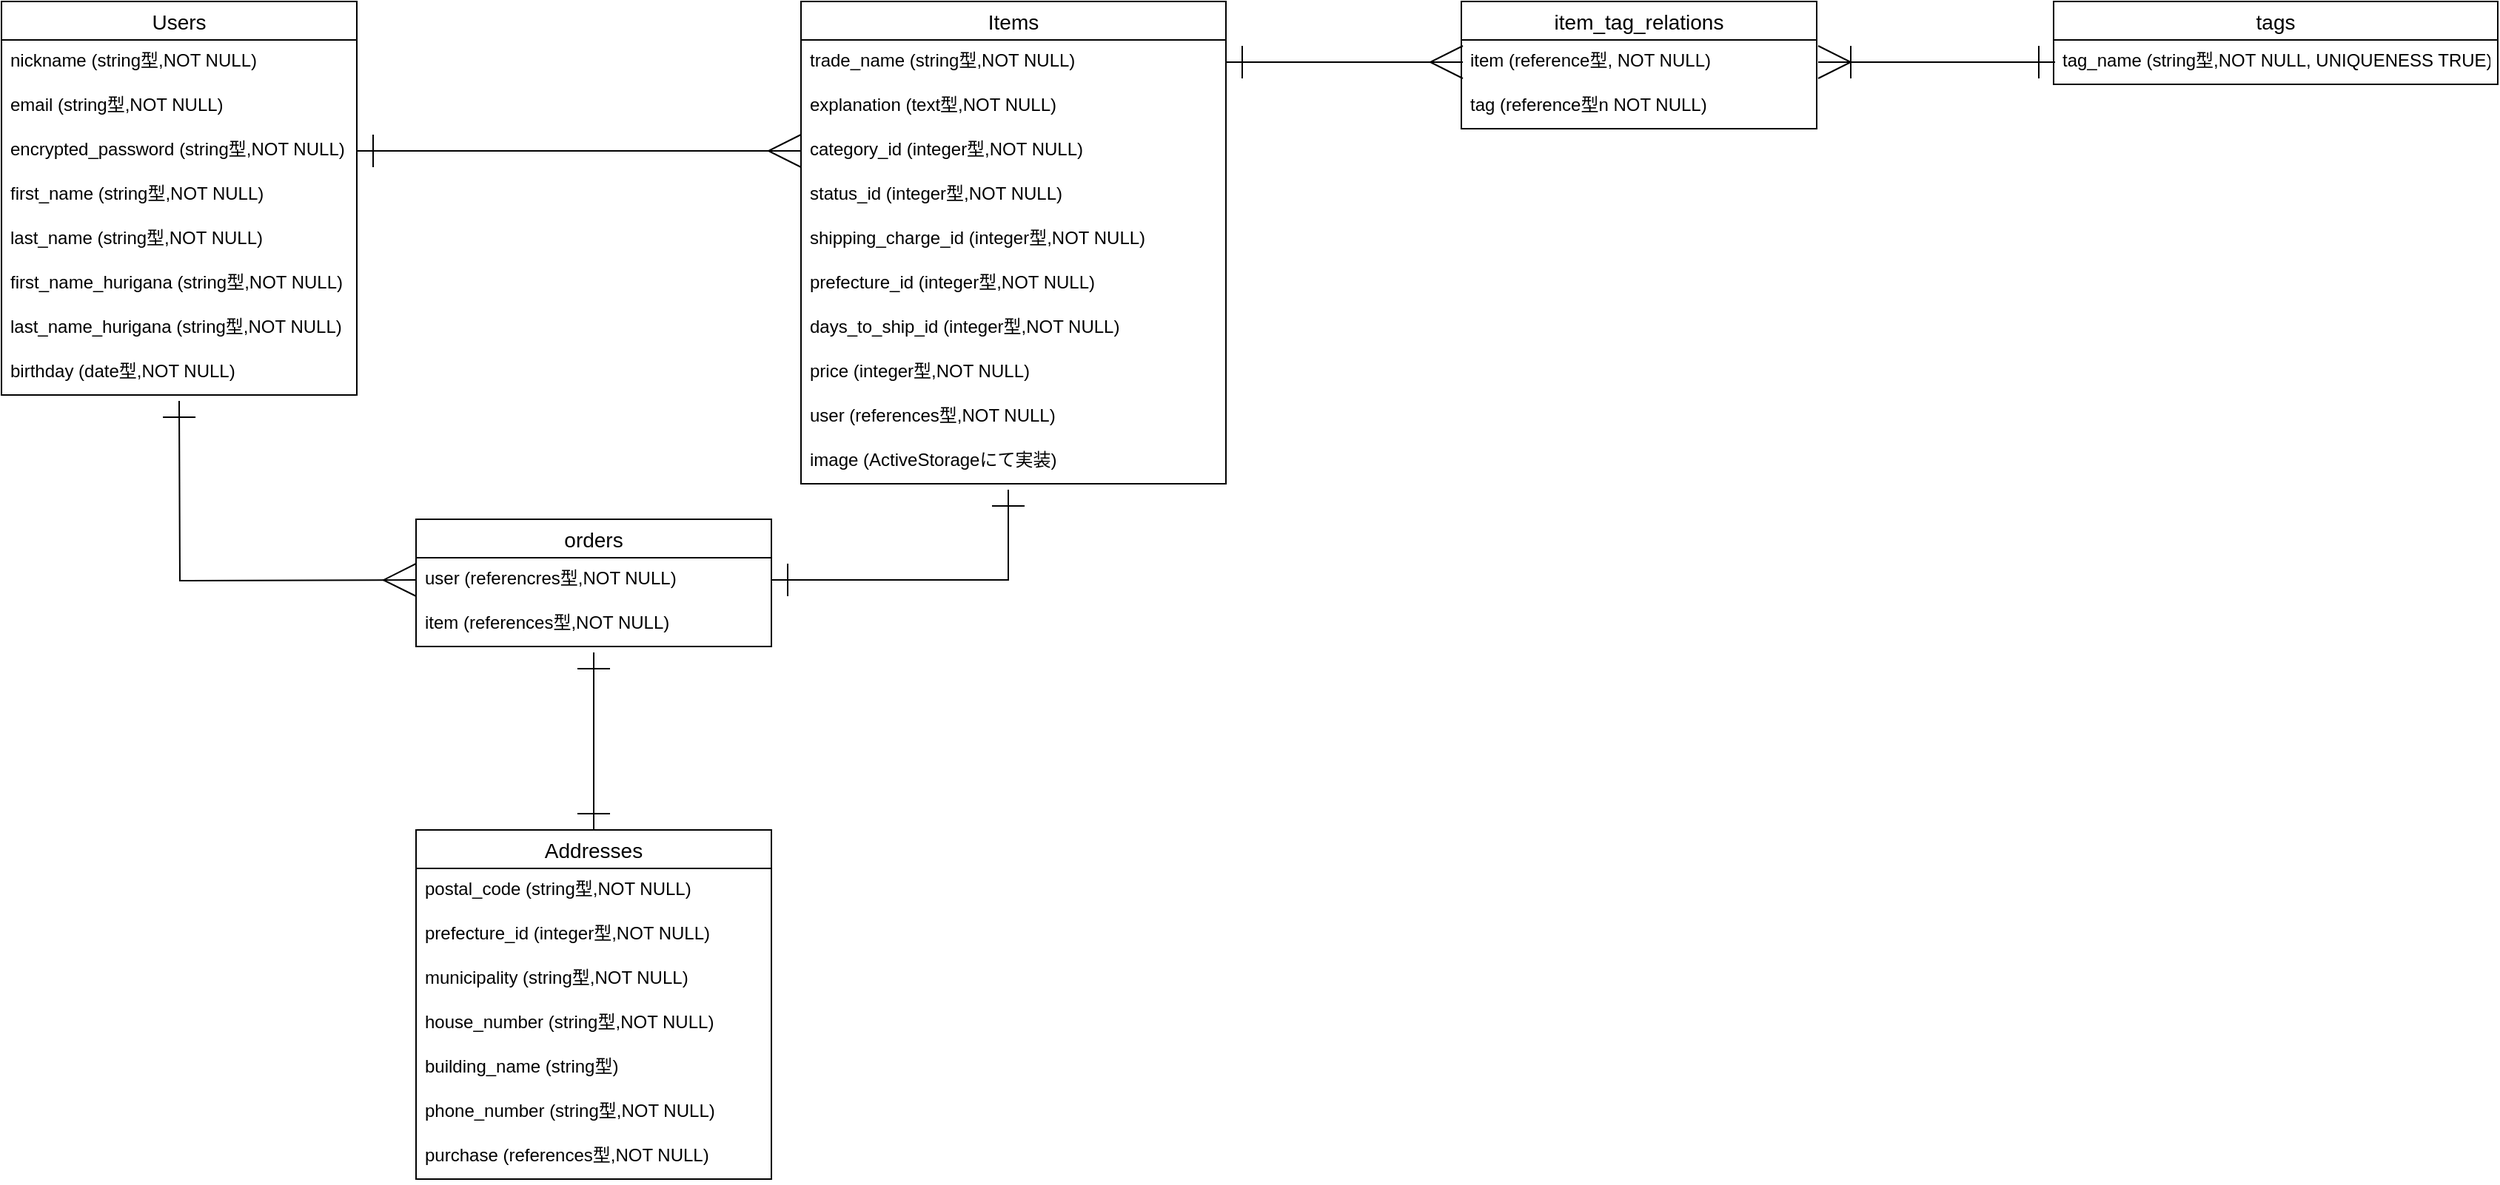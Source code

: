 <mxfile>
    <diagram id="xvdOvyDyQPUix0IGSQIK" name="ページ1">
        <mxGraphModel dx="1915" dy="976" grid="1" gridSize="10" guides="1" tooltips="1" connect="1" arrows="1" fold="1" page="1" pageScale="1" pageWidth="827" pageHeight="1169" math="0" shadow="0">
            <root>
                <mxCell id="0"/>
                <mxCell id="1" parent="0"/>
                <mxCell id="T6ct1utlWs2aoBecvykT-66" value="Users" style="swimlane;fontStyle=0;childLayout=stackLayout;horizontal=1;startSize=26;horizontalStack=0;resizeParent=1;resizeParentMax=0;resizeLast=0;collapsible=1;marginBottom=0;align=center;fontSize=14;" parent="1" vertex="1">
                    <mxGeometry x="-827" y="40" width="240" height="266" as="geometry"/>
                </mxCell>
                <mxCell id="T6ct1utlWs2aoBecvykT-67" value="nickname (string型,NOT NULL)" style="text;strokeColor=none;fillColor=none;spacingLeft=4;spacingRight=4;overflow=hidden;rotatable=0;points=[[0,0.5],[1,0.5]];portConstraint=eastwest;fontSize=12;" parent="T6ct1utlWs2aoBecvykT-66" vertex="1">
                    <mxGeometry y="26" width="240" height="30" as="geometry"/>
                </mxCell>
                <mxCell id="T6ct1utlWs2aoBecvykT-68" value="email (string型,NOT NULL)" style="text;strokeColor=none;fillColor=none;spacingLeft=4;spacingRight=4;overflow=hidden;rotatable=0;points=[[0,0.5],[1,0.5]];portConstraint=eastwest;fontSize=12;" parent="T6ct1utlWs2aoBecvykT-66" vertex="1">
                    <mxGeometry y="56" width="240" height="30" as="geometry"/>
                </mxCell>
                <mxCell id="T6ct1utlWs2aoBecvykT-105" value="encrypted_password (string型,NOT NULL)" style="text;strokeColor=none;fillColor=none;spacingLeft=4;spacingRight=4;overflow=hidden;rotatable=0;points=[[0,0.5],[1,0.5]];portConstraint=eastwest;fontSize=12;" parent="T6ct1utlWs2aoBecvykT-66" vertex="1">
                    <mxGeometry y="86" width="240" height="30" as="geometry"/>
                </mxCell>
                <mxCell id="T6ct1utlWs2aoBecvykT-82" value="first_name (string型,NOT NULL)" style="text;strokeColor=none;fillColor=none;spacingLeft=4;spacingRight=4;overflow=hidden;rotatable=0;points=[[0,0.5],[1,0.5]];portConstraint=eastwest;fontSize=12;rounded=0;" parent="T6ct1utlWs2aoBecvykT-66" vertex="1">
                    <mxGeometry y="116" width="240" height="30" as="geometry"/>
                </mxCell>
                <mxCell id="T6ct1utlWs2aoBecvykT-83" value="last_name (string型,NOT NULL)" style="text;strokeColor=none;fillColor=none;spacingLeft=4;spacingRight=4;overflow=hidden;rotatable=0;points=[[0,0.5],[1,0.5]];portConstraint=eastwest;fontSize=12;rounded=0;" parent="T6ct1utlWs2aoBecvykT-66" vertex="1">
                    <mxGeometry y="146" width="240" height="30" as="geometry"/>
                </mxCell>
                <mxCell id="T6ct1utlWs2aoBecvykT-88" value="first_name_hurigana (string型,NOT NULL)" style="text;strokeColor=none;fillColor=none;spacingLeft=4;spacingRight=4;overflow=hidden;rotatable=0;points=[[0,0.5],[1,0.5]];portConstraint=eastwest;fontSize=12;rounded=0;" parent="T6ct1utlWs2aoBecvykT-66" vertex="1">
                    <mxGeometry y="176" width="240" height="30" as="geometry"/>
                </mxCell>
                <mxCell id="T6ct1utlWs2aoBecvykT-87" value="last_name_hurigana (string型,NOT NULL)" style="text;strokeColor=none;fillColor=none;spacingLeft=4;spacingRight=4;overflow=hidden;rotatable=0;points=[[0,0.5],[1,0.5]];portConstraint=eastwest;fontSize=12;rounded=0;" parent="T6ct1utlWs2aoBecvykT-66" vertex="1">
                    <mxGeometry y="206" width="240" height="30" as="geometry"/>
                </mxCell>
                <mxCell id="T6ct1utlWs2aoBecvykT-89" value="birthday (date型,NOT NULL)" style="text;strokeColor=none;fillColor=none;spacingLeft=4;spacingRight=4;overflow=hidden;rotatable=0;points=[[0,0.5],[1,0.5]];portConstraint=eastwest;fontSize=12;rounded=0;" parent="T6ct1utlWs2aoBecvykT-66" vertex="1">
                    <mxGeometry y="236" width="240" height="30" as="geometry"/>
                </mxCell>
                <mxCell id="T6ct1utlWs2aoBecvykT-116" style="edgeStyle=orthogonalEdgeStyle;rounded=0;orthogonalLoop=1;jettySize=auto;html=1;exitX=0.5;exitY=0;exitDx=0;exitDy=0;startArrow=ERone;startFill=0;endArrow=ERone;endFill=0;startSize=20;endSize=20;targetPerimeterSpacing=0;strokeWidth=1;" parent="1" source="T6ct1utlWs2aoBecvykT-70" edge="1">
                    <mxGeometry relative="1" as="geometry">
                        <mxPoint x="-427" y="480" as="targetPoint"/>
                    </mxGeometry>
                </mxCell>
                <mxCell id="T6ct1utlWs2aoBecvykT-70" value="Addresses" style="swimlane;fontStyle=0;childLayout=stackLayout;horizontal=1;startSize=26;horizontalStack=0;resizeParent=1;resizeParentMax=0;resizeLast=0;collapsible=1;marginBottom=0;align=center;fontSize=14;" parent="1" vertex="1">
                    <mxGeometry x="-547" y="600" width="240" height="236" as="geometry"/>
                </mxCell>
                <mxCell id="T6ct1utlWs2aoBecvykT-71" value="postal_code (string型,NOT NULL)" style="text;strokeColor=none;fillColor=none;spacingLeft=4;spacingRight=4;overflow=hidden;rotatable=0;points=[[0,0.5],[1,0.5]];portConstraint=eastwest;fontSize=12;" parent="T6ct1utlWs2aoBecvykT-70" vertex="1">
                    <mxGeometry y="26" width="240" height="30" as="geometry"/>
                </mxCell>
                <mxCell id="T6ct1utlWs2aoBecvykT-72" value="prefecture_id (integer型,NOT NULL)" style="text;strokeColor=none;fillColor=none;spacingLeft=4;spacingRight=4;overflow=hidden;rotatable=0;points=[[0,0.5],[1,0.5]];portConstraint=eastwest;fontSize=12;" parent="T6ct1utlWs2aoBecvykT-70" vertex="1">
                    <mxGeometry y="56" width="240" height="30" as="geometry"/>
                </mxCell>
                <mxCell id="T6ct1utlWs2aoBecvykT-73" value="municipality (string型,NOT NULL)" style="text;strokeColor=none;fillColor=none;spacingLeft=4;spacingRight=4;overflow=hidden;rotatable=0;points=[[0,0.5],[1,0.5]];portConstraint=eastwest;fontSize=12;" parent="T6ct1utlWs2aoBecvykT-70" vertex="1">
                    <mxGeometry y="86" width="240" height="30" as="geometry"/>
                </mxCell>
                <mxCell id="T6ct1utlWs2aoBecvykT-100" value="house_number (string型,NOT NULL)" style="text;strokeColor=none;fillColor=none;spacingLeft=4;spacingRight=4;overflow=hidden;rotatable=0;points=[[0,0.5],[1,0.5]];portConstraint=eastwest;fontSize=12;" parent="T6ct1utlWs2aoBecvykT-70" vertex="1">
                    <mxGeometry y="116" width="240" height="30" as="geometry"/>
                </mxCell>
                <mxCell id="T6ct1utlWs2aoBecvykT-101" value="building_name (string型)" style="text;strokeColor=none;fillColor=none;spacingLeft=4;spacingRight=4;overflow=hidden;rotatable=0;points=[[0,0.5],[1,0.5]];portConstraint=eastwest;fontSize=12;" parent="T6ct1utlWs2aoBecvykT-70" vertex="1">
                    <mxGeometry y="146" width="240" height="30" as="geometry"/>
                </mxCell>
                <mxCell id="T6ct1utlWs2aoBecvykT-102" value="phone_number (string型,NOT NULL)" style="text;strokeColor=none;fillColor=none;spacingLeft=4;spacingRight=4;overflow=hidden;rotatable=0;points=[[0,0.5],[1,0.5]];portConstraint=eastwest;fontSize=12;" parent="T6ct1utlWs2aoBecvykT-70" vertex="1">
                    <mxGeometry y="176" width="240" height="30" as="geometry"/>
                </mxCell>
                <mxCell id="T6ct1utlWs2aoBecvykT-103" value="purchase (references型,NOT NULL)" style="text;strokeColor=none;fillColor=none;spacingLeft=4;spacingRight=4;overflow=hidden;rotatable=0;points=[[0,0.5],[1,0.5]];portConstraint=eastwest;fontSize=12;" parent="T6ct1utlWs2aoBecvykT-70" vertex="1">
                    <mxGeometry y="206" width="240" height="30" as="geometry"/>
                </mxCell>
                <mxCell id="T6ct1utlWs2aoBecvykT-74" value="orders" style="swimlane;fontStyle=0;childLayout=stackLayout;horizontal=1;startSize=26;horizontalStack=0;resizeParent=1;resizeParentMax=0;resizeLast=0;collapsible=1;marginBottom=0;align=center;fontSize=14;" parent="1" vertex="1">
                    <mxGeometry x="-547" y="390" width="240" height="86" as="geometry"/>
                </mxCell>
                <mxCell id="T6ct1utlWs2aoBecvykT-98" value="user (referencres型,NOT NULL)" style="text;strokeColor=none;fillColor=none;spacingLeft=4;spacingRight=4;overflow=hidden;rotatable=0;points=[[0,0.5],[1,0.5]];portConstraint=eastwest;fontSize=12;" parent="T6ct1utlWs2aoBecvykT-74" vertex="1">
                    <mxGeometry y="26" width="240" height="30" as="geometry"/>
                </mxCell>
                <mxCell id="T6ct1utlWs2aoBecvykT-99" value="item (references型,NOT NULL)" style="text;strokeColor=none;fillColor=none;spacingLeft=4;spacingRight=4;overflow=hidden;rotatable=0;points=[[0,0.5],[1,0.5]];portConstraint=eastwest;fontSize=12;" parent="T6ct1utlWs2aoBecvykT-74" vertex="1">
                    <mxGeometry y="56" width="240" height="30" as="geometry"/>
                </mxCell>
                <mxCell id="T6ct1utlWs2aoBecvykT-78" value="Items" style="swimlane;fontStyle=0;childLayout=stackLayout;horizontal=1;startSize=26;horizontalStack=0;resizeParent=1;resizeParentMax=0;resizeLast=0;collapsible=1;marginBottom=0;align=center;fontSize=14;" parent="1" vertex="1">
                    <mxGeometry x="-287" y="40" width="287" height="326" as="geometry"/>
                </mxCell>
                <mxCell id="T6ct1utlWs2aoBecvykT-79" value="trade_name (string型,NOT NULL)" style="text;strokeColor=none;fillColor=none;spacingLeft=4;spacingRight=4;overflow=hidden;rotatable=0;points=[[0,0.5],[1,0.5]];portConstraint=eastwest;fontSize=12;" parent="T6ct1utlWs2aoBecvykT-78" vertex="1">
                    <mxGeometry y="26" width="287" height="30" as="geometry"/>
                </mxCell>
                <mxCell id="T6ct1utlWs2aoBecvykT-80" value="explanation (text型,NOT NULL)" style="text;strokeColor=none;fillColor=none;spacingLeft=4;spacingRight=4;overflow=hidden;rotatable=0;points=[[0,0.5],[1,0.5]];portConstraint=eastwest;fontSize=12;" parent="T6ct1utlWs2aoBecvykT-78" vertex="1">
                    <mxGeometry y="56" width="287" height="30" as="geometry"/>
                </mxCell>
                <mxCell id="T6ct1utlWs2aoBecvykT-81" value="category_id (integer型,NOT NULL)" style="text;strokeColor=none;fillColor=none;spacingLeft=4;spacingRight=4;overflow=hidden;rotatable=0;points=[[0,0.5],[1,0.5]];portConstraint=eastwest;fontSize=12;" parent="T6ct1utlWs2aoBecvykT-78" vertex="1">
                    <mxGeometry y="86" width="287" height="30" as="geometry"/>
                </mxCell>
                <mxCell id="T6ct1utlWs2aoBecvykT-90" value="status_id (integer型,NOT NULL)" style="text;strokeColor=none;fillColor=none;spacingLeft=4;spacingRight=4;overflow=hidden;rotatable=0;points=[[0,0.5],[1,0.5]];portConstraint=eastwest;fontSize=12;" parent="T6ct1utlWs2aoBecvykT-78" vertex="1">
                    <mxGeometry y="116" width="287" height="30" as="geometry"/>
                </mxCell>
                <mxCell id="T6ct1utlWs2aoBecvykT-92" value="shipping_charge_id (integer型,NOT NULL)" style="text;strokeColor=none;fillColor=none;spacingLeft=4;spacingRight=4;overflow=hidden;rotatable=0;points=[[0,0.5],[1,0.5]];portConstraint=eastwest;fontSize=12;" parent="T6ct1utlWs2aoBecvykT-78" vertex="1">
                    <mxGeometry y="146" width="287" height="30" as="geometry"/>
                </mxCell>
                <mxCell id="T6ct1utlWs2aoBecvykT-91" value="prefecture_id (integer型,NOT NULL)" style="text;strokeColor=none;fillColor=none;spacingLeft=4;spacingRight=4;overflow=hidden;rotatable=0;points=[[0,0.5],[1,0.5]];portConstraint=eastwest;fontSize=12;" parent="T6ct1utlWs2aoBecvykT-78" vertex="1">
                    <mxGeometry y="176" width="287" height="30" as="geometry"/>
                </mxCell>
                <mxCell id="T6ct1utlWs2aoBecvykT-93" value="days_to_ship_id (integer型,NOT NULL)" style="text;strokeColor=none;fillColor=none;spacingLeft=4;spacingRight=4;overflow=hidden;rotatable=0;points=[[0,0.5],[1,0.5]];portConstraint=eastwest;fontSize=12;" parent="T6ct1utlWs2aoBecvykT-78" vertex="1">
                    <mxGeometry y="206" width="287" height="30" as="geometry"/>
                </mxCell>
                <mxCell id="T6ct1utlWs2aoBecvykT-94" value="price (integer型,NOT NULL)" style="text;strokeColor=none;fillColor=none;spacingLeft=4;spacingRight=4;overflow=hidden;rotatable=0;points=[[0,0.5],[1,0.5]];portConstraint=eastwest;fontSize=12;" parent="T6ct1utlWs2aoBecvykT-78" vertex="1">
                    <mxGeometry y="236" width="287" height="30" as="geometry"/>
                </mxCell>
                <mxCell id="T6ct1utlWs2aoBecvykT-95" value="user (references型,NOT NULL)" style="text;strokeColor=none;fillColor=none;spacingLeft=4;spacingRight=4;overflow=hidden;rotatable=0;points=[[0,0.5],[1,0.5]];portConstraint=eastwest;fontSize=12;" parent="T6ct1utlWs2aoBecvykT-78" vertex="1">
                    <mxGeometry y="266" width="287" height="30" as="geometry"/>
                </mxCell>
                <mxCell id="2" value="image (ActiveStorageにて実装)" style="text;strokeColor=none;fillColor=none;spacingLeft=4;spacingRight=4;overflow=hidden;rotatable=0;points=[[0,0.5],[1,0.5]];portConstraint=eastwest;fontSize=12;" parent="T6ct1utlWs2aoBecvykT-78" vertex="1">
                    <mxGeometry y="296" width="287" height="30" as="geometry"/>
                </mxCell>
                <mxCell id="T6ct1utlWs2aoBecvykT-106" style="edgeStyle=orthogonalEdgeStyle;rounded=0;orthogonalLoop=1;jettySize=auto;html=1;exitX=1;exitY=0.5;exitDx=0;exitDy=0;entryX=0;entryY=0.5;entryDx=0;entryDy=0;endArrow=ERmany;endFill=0;targetPerimeterSpacing=0;strokeWidth=1;startArrow=ERone;startFill=0;endSize=20;startSize=20;" parent="1" source="T6ct1utlWs2aoBecvykT-105" target="T6ct1utlWs2aoBecvykT-81" edge="1">
                    <mxGeometry relative="1" as="geometry"/>
                </mxCell>
                <mxCell id="T6ct1utlWs2aoBecvykT-112" style="edgeStyle=orthogonalEdgeStyle;rounded=0;orthogonalLoop=1;jettySize=auto;html=1;exitX=0;exitY=0.5;exitDx=0;exitDy=0;startArrow=ERmany;startFill=0;endArrow=ERone;endFill=0;startSize=20;endSize=20;targetPerimeterSpacing=0;strokeWidth=1;" parent="1" edge="1">
                    <mxGeometry relative="1" as="geometry">
                        <mxPoint x="-707" y="310" as="targetPoint"/>
                        <mxPoint x="-547" y="431" as="sourcePoint"/>
                    </mxGeometry>
                </mxCell>
                <mxCell id="4" style="edgeStyle=orthogonalEdgeStyle;rounded=0;orthogonalLoop=1;jettySize=auto;html=1;exitX=1;exitY=0.5;exitDx=0;exitDy=0;startArrow=ERone;startFill=0;endArrow=ERone;endFill=0;endSize=20;startSize=20;" parent="1" source="T6ct1utlWs2aoBecvykT-98" edge="1">
                    <mxGeometry relative="1" as="geometry">
                        <mxPoint x="-147" y="370" as="targetPoint"/>
                        <Array as="points">
                            <mxPoint x="-147" y="431"/>
                        </Array>
                    </mxGeometry>
                </mxCell>
                <mxCell id="5" value="item_tag_relations" style="swimlane;fontStyle=0;childLayout=stackLayout;horizontal=1;startSize=26;horizontalStack=0;resizeParent=1;resizeParentMax=0;resizeLast=0;collapsible=1;marginBottom=0;align=center;fontSize=14;" vertex="1" parent="1">
                    <mxGeometry x="159" y="40" width="240" height="86" as="geometry"/>
                </mxCell>
                <mxCell id="6" value="item (reference型, NOT NULL)" style="text;strokeColor=none;fillColor=none;spacingLeft=4;spacingRight=4;overflow=hidden;rotatable=0;points=[[0,0.5],[1,0.5]];portConstraint=eastwest;fontSize=12;" vertex="1" parent="5">
                    <mxGeometry y="26" width="240" height="30" as="geometry"/>
                </mxCell>
                <mxCell id="7" value="tag (reference型n NOT NULL)" style="text;strokeColor=none;fillColor=none;spacingLeft=4;spacingRight=4;overflow=hidden;rotatable=0;points=[[0,0.5],[1,0.5]];portConstraint=eastwest;fontSize=12;" vertex="1" parent="5">
                    <mxGeometry y="56" width="240" height="30" as="geometry"/>
                </mxCell>
                <mxCell id="9" value="tags" style="swimlane;fontStyle=0;childLayout=stackLayout;horizontal=1;startSize=26;horizontalStack=0;resizeParent=1;resizeParentMax=0;resizeLast=0;collapsible=1;marginBottom=0;align=center;fontSize=14;" vertex="1" parent="1">
                    <mxGeometry x="559" y="40" width="300" height="56" as="geometry"/>
                </mxCell>
                <mxCell id="10" value="tag_name (string型,NOT NULL, UNIQUENESS TRUE)" style="text;strokeColor=none;fillColor=none;spacingLeft=4;spacingRight=4;overflow=hidden;rotatable=0;points=[[0,0.5],[1,0.5]];portConstraint=eastwest;fontSize=12;" vertex="1" parent="9">
                    <mxGeometry y="26" width="300" height="30" as="geometry"/>
                </mxCell>
                <mxCell id="14" style="edgeStyle=orthogonalEdgeStyle;rounded=0;orthogonalLoop=1;jettySize=auto;html=1;exitX=1;exitY=0.5;exitDx=0;exitDy=0;entryX=0;entryY=0.5;entryDx=0;entryDy=0;startArrow=ERone;startFill=0;endArrow=ERmany;endFill=0;endSize=20;startSize=20;" edge="1" parent="1">
                    <mxGeometry relative="1" as="geometry">
                        <mxPoint y="81" as="sourcePoint"/>
                        <mxPoint x="160" y="81" as="targetPoint"/>
                    </mxGeometry>
                </mxCell>
                <mxCell id="15" style="edgeStyle=orthogonalEdgeStyle;rounded=0;orthogonalLoop=1;jettySize=auto;html=1;exitX=1;exitY=0.5;exitDx=0;exitDy=0;entryX=0;entryY=0.5;entryDx=0;entryDy=0;endArrow=ERone;endFill=0;startArrow=ERoneToMany;startFill=0;endSize=20;startSize=20;" edge="1" parent="1">
                    <mxGeometry relative="1" as="geometry">
                        <mxPoint x="400" y="81" as="sourcePoint"/>
                        <mxPoint x="560" y="81" as="targetPoint"/>
                    </mxGeometry>
                </mxCell>
            </root>
        </mxGraphModel>
    </diagram>
</mxfile>